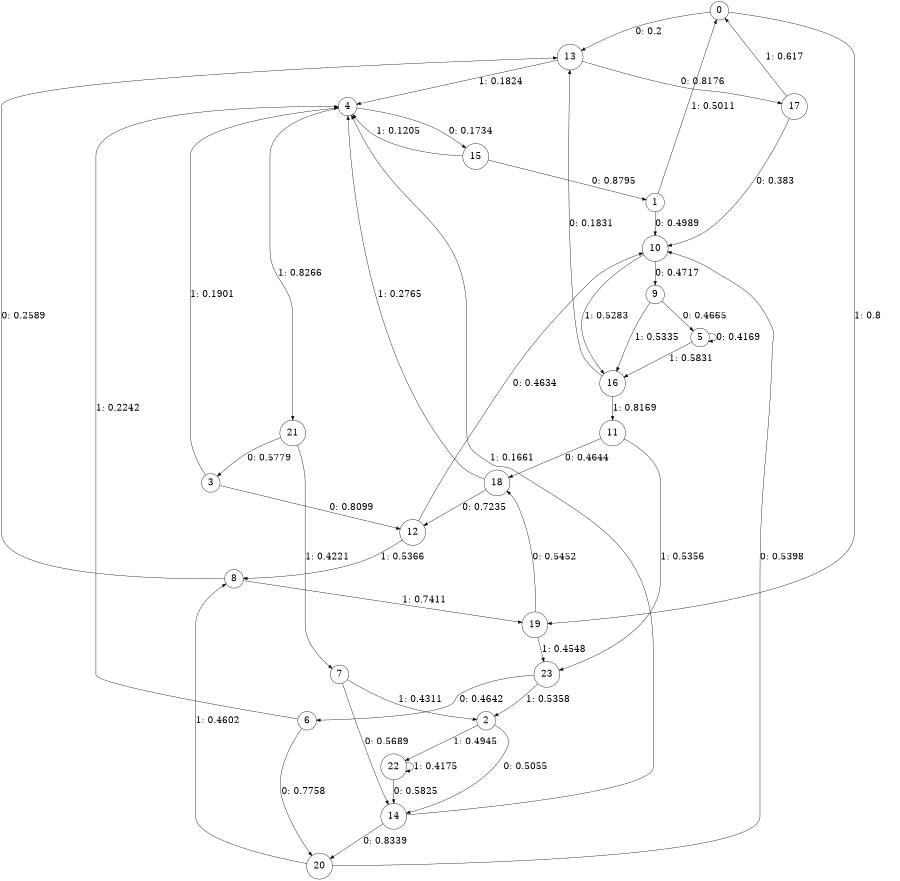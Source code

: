 digraph "ch12faceL7" {
size = "6,8.5";
ratio = "fill";
node [shape = circle];
node [fontsize = 24];
edge [fontsize = 24];
0 -> 13 [label = "0: 0.2      "];
0 -> 19 [label = "1: 0.8      "];
1 -> 10 [label = "0: 0.4989   "];
1 -> 0 [label = "1: 0.5011   "];
2 -> 14 [label = "0: 0.5055   "];
2 -> 22 [label = "1: 0.4945   "];
3 -> 12 [label = "0: 0.8099   "];
3 -> 4 [label = "1: 0.1901   "];
4 -> 15 [label = "0: 0.1734   "];
4 -> 21 [label = "1: 0.8266   "];
5 -> 5 [label = "0: 0.4169   "];
5 -> 16 [label = "1: 0.5831   "];
6 -> 20 [label = "0: 0.7758   "];
6 -> 4 [label = "1: 0.2242   "];
7 -> 14 [label = "0: 0.5689   "];
7 -> 2 [label = "1: 0.4311   "];
8 -> 13 [label = "0: 0.2589   "];
8 -> 19 [label = "1: 0.7411   "];
9 -> 5 [label = "0: 0.4665   "];
9 -> 16 [label = "1: 0.5335   "];
10 -> 9 [label = "0: 0.4717   "];
10 -> 16 [label = "1: 0.5283   "];
11 -> 18 [label = "0: 0.4644   "];
11 -> 23 [label = "1: 0.5356   "];
12 -> 10 [label = "0: 0.4634   "];
12 -> 8 [label = "1: 0.5366   "];
13 -> 17 [label = "0: 0.8176   "];
13 -> 4 [label = "1: 0.1824   "];
14 -> 20 [label = "0: 0.8339   "];
14 -> 4 [label = "1: 0.1661   "];
15 -> 1 [label = "0: 0.8795   "];
15 -> 4 [label = "1: 0.1205   "];
16 -> 13 [label = "0: 0.1831   "];
16 -> 11 [label = "1: 0.8169   "];
17 -> 10 [label = "0: 0.383    "];
17 -> 0 [label = "1: 0.617    "];
18 -> 12 [label = "0: 0.7235   "];
18 -> 4 [label = "1: 0.2765   "];
19 -> 18 [label = "0: 0.5452   "];
19 -> 23 [label = "1: 0.4548   "];
20 -> 10 [label = "0: 0.5398   "];
20 -> 8 [label = "1: 0.4602   "];
21 -> 3 [label = "0: 0.5779   "];
21 -> 7 [label = "1: 0.4221   "];
22 -> 14 [label = "0: 0.5825   "];
22 -> 22 [label = "1: 0.4175   "];
23 -> 6 [label = "0: 0.4642   "];
23 -> 2 [label = "1: 0.5358   "];
}